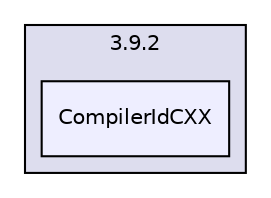 digraph "/home/travis/build/AliceO2Group/Monitoring/build/CMakeFiles/3.9.2/CompilerIdCXX" {
  bgcolor=transparent;
  compound=true
  node [ fontsize="10", fontname="Helvetica"];
  edge [ labelfontsize="10", labelfontname="Helvetica"];
  subgraph clusterdir_3defc7c46d1cdeddd208cf1e2eb81d42 {
    graph [ bgcolor="#ddddee", pencolor="black", label="3.9.2" fontname="Helvetica", fontsize="10", URL="dir_3defc7c46d1cdeddd208cf1e2eb81d42.html"]
  dir_896f056e3d0fb838425ed95b2b5aec27 [shape=box, label="CompilerIdCXX", style="filled", fillcolor="#eeeeff", pencolor="black", URL="dir_896f056e3d0fb838425ed95b2b5aec27.html"];
  }
}
